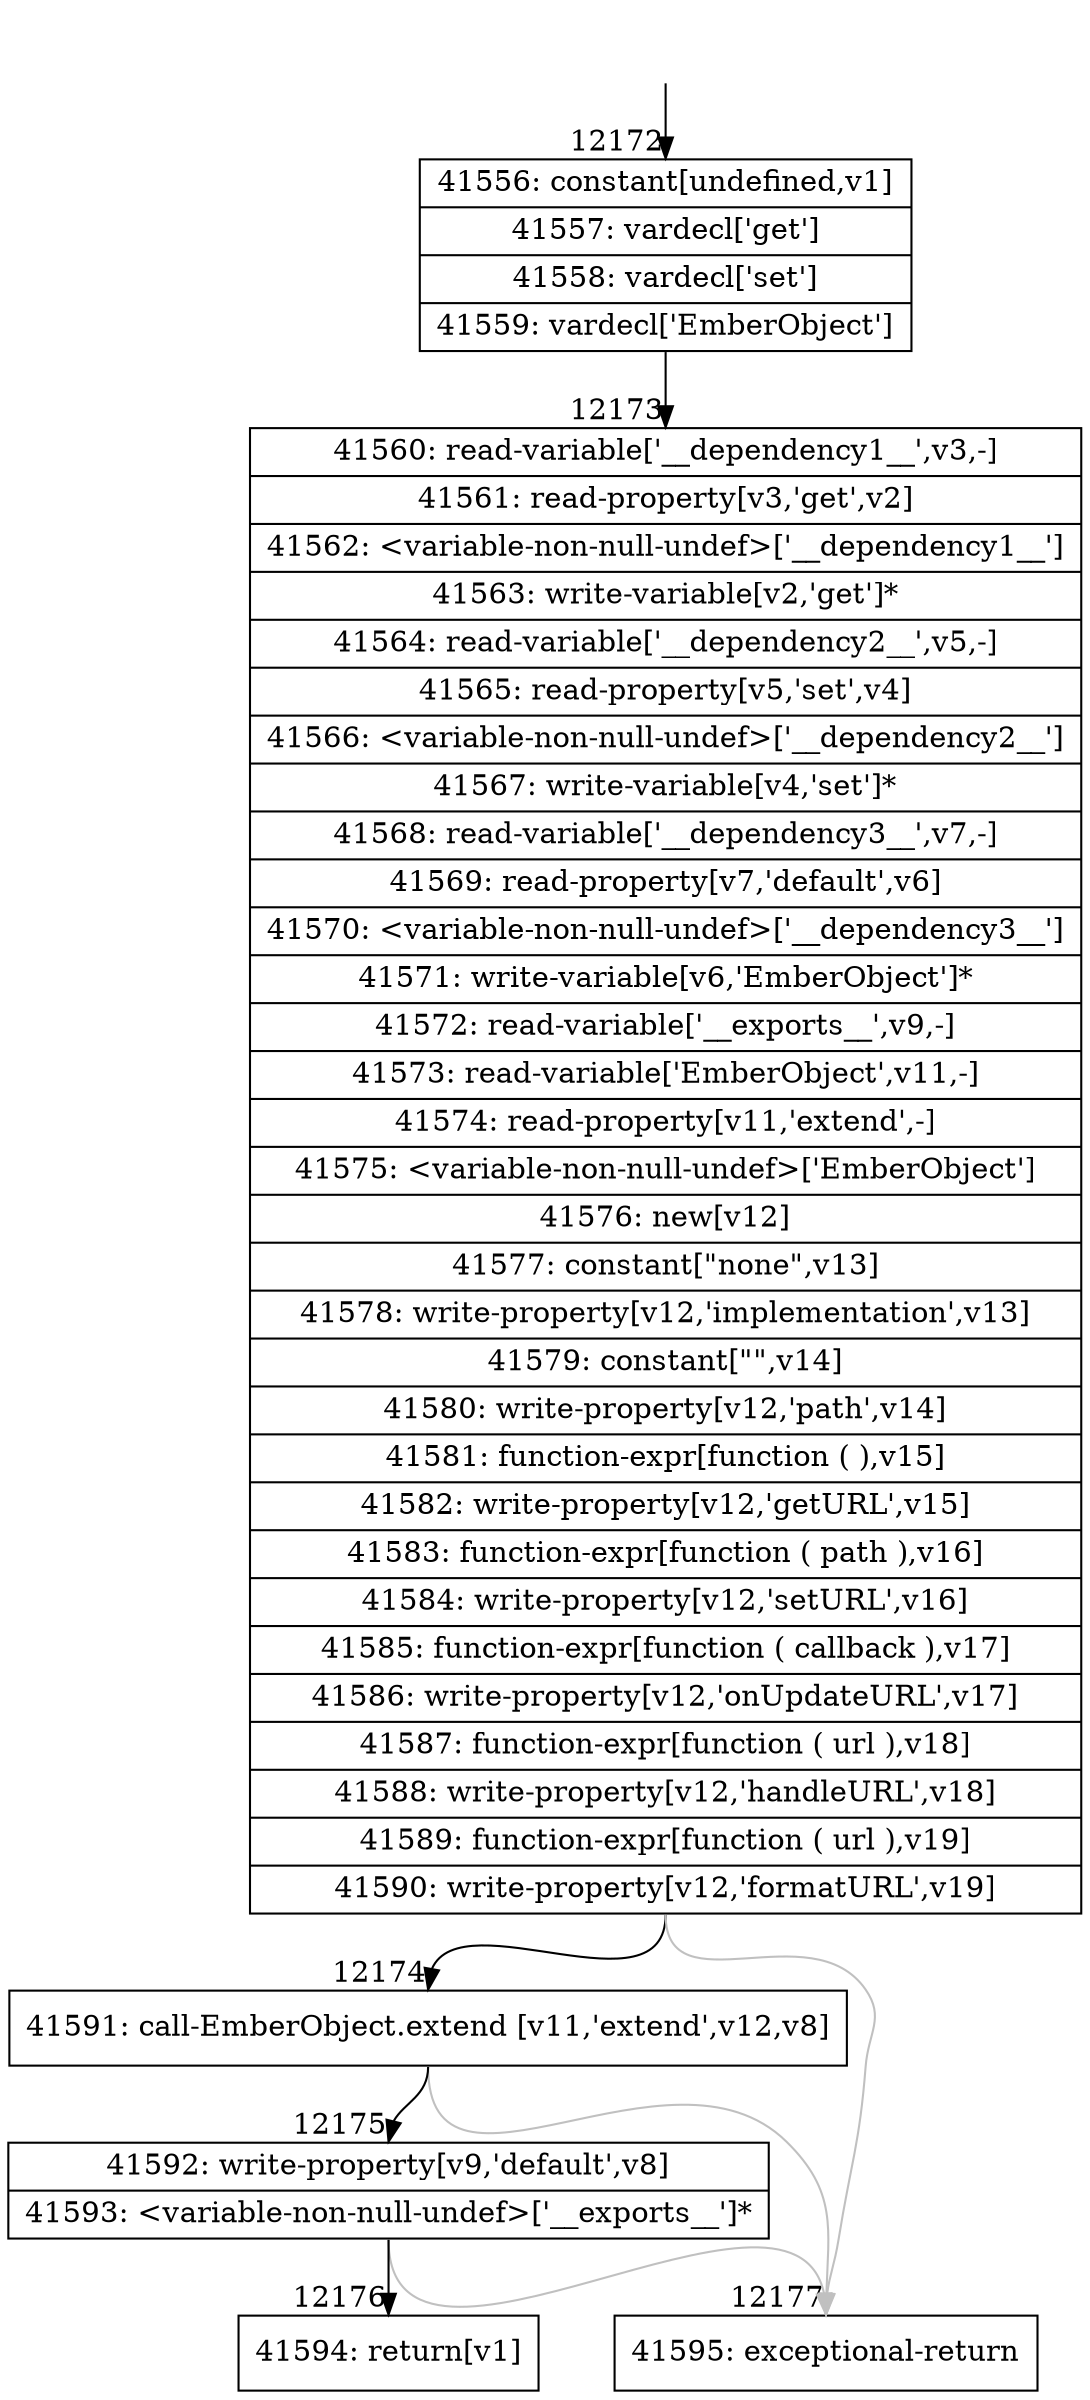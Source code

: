 digraph {
rankdir="TD"
BB_entry999[shape=none,label=""];
BB_entry999 -> BB12172 [tailport=s, headport=n, headlabel="    12172"]
BB12172 [shape=record label="{41556: constant[undefined,v1]|41557: vardecl['get']|41558: vardecl['set']|41559: vardecl['EmberObject']}" ] 
BB12172 -> BB12173 [tailport=s, headport=n, headlabel="      12173"]
BB12173 [shape=record label="{41560: read-variable['__dependency1__',v3,-]|41561: read-property[v3,'get',v2]|41562: \<variable-non-null-undef\>['__dependency1__']|41563: write-variable[v2,'get']*|41564: read-variable['__dependency2__',v5,-]|41565: read-property[v5,'set',v4]|41566: \<variable-non-null-undef\>['__dependency2__']|41567: write-variable[v4,'set']*|41568: read-variable['__dependency3__',v7,-]|41569: read-property[v7,'default',v6]|41570: \<variable-non-null-undef\>['__dependency3__']|41571: write-variable[v6,'EmberObject']*|41572: read-variable['__exports__',v9,-]|41573: read-variable['EmberObject',v11,-]|41574: read-property[v11,'extend',-]|41575: \<variable-non-null-undef\>['EmberObject']|41576: new[v12]|41577: constant[\"none\",v13]|41578: write-property[v12,'implementation',v13]|41579: constant[\"\",v14]|41580: write-property[v12,'path',v14]|41581: function-expr[function ( ),v15]|41582: write-property[v12,'getURL',v15]|41583: function-expr[function ( path ),v16]|41584: write-property[v12,'setURL',v16]|41585: function-expr[function ( callback ),v17]|41586: write-property[v12,'onUpdateURL',v17]|41587: function-expr[function ( url ),v18]|41588: write-property[v12,'handleURL',v18]|41589: function-expr[function ( url ),v19]|41590: write-property[v12,'formatURL',v19]}" ] 
BB12173 -> BB12174 [tailport=s, headport=n, headlabel="      12174"]
BB12173 -> BB12177 [tailport=s, headport=n, color=gray, headlabel="      12177"]
BB12174 [shape=record label="{41591: call-EmberObject.extend [v11,'extend',v12,v8]}" ] 
BB12174 -> BB12175 [tailport=s, headport=n, headlabel="      12175"]
BB12174 -> BB12177 [tailport=s, headport=n, color=gray]
BB12175 [shape=record label="{41592: write-property[v9,'default',v8]|41593: \<variable-non-null-undef\>['__exports__']*}" ] 
BB12175 -> BB12176 [tailport=s, headport=n, headlabel="      12176"]
BB12175 -> BB12177 [tailport=s, headport=n, color=gray]
BB12176 [shape=record label="{41594: return[v1]}" ] 
BB12177 [shape=record label="{41595: exceptional-return}" ] 
//#$~ 22397
}
